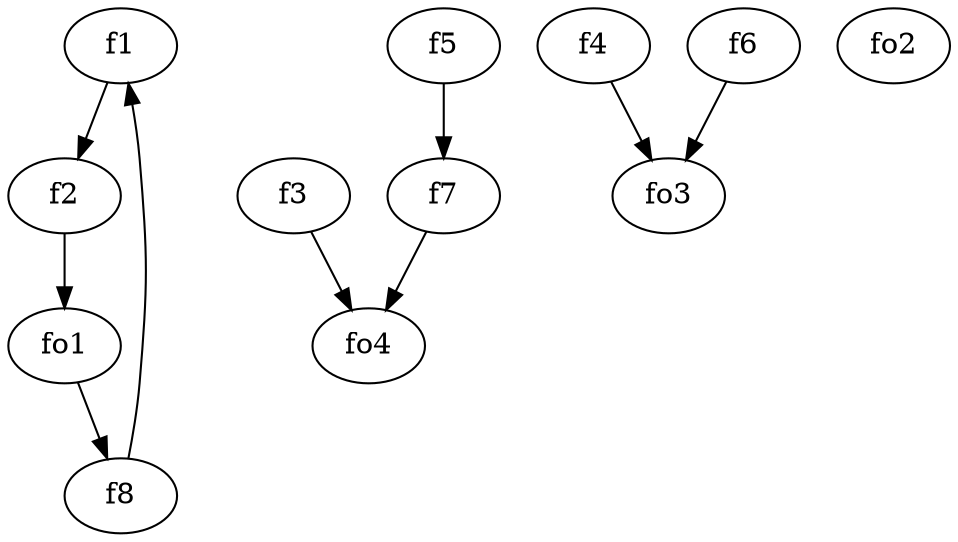 strict digraph  {
f1;
f2;
f3;
f4;
f5;
f6;
f7;
f8;
fo1;
fo2;
fo3;
fo4;
f1 -> f2  [weight=2];
f2 -> fo1  [weight=2];
f3 -> fo4  [weight=2];
f4 -> fo3  [weight=2];
f5 -> f7  [weight=2];
f6 -> fo3  [weight=2];
f7 -> fo4  [weight=2];
f8 -> f1  [weight=2];
fo1 -> f8  [weight=2];
}
